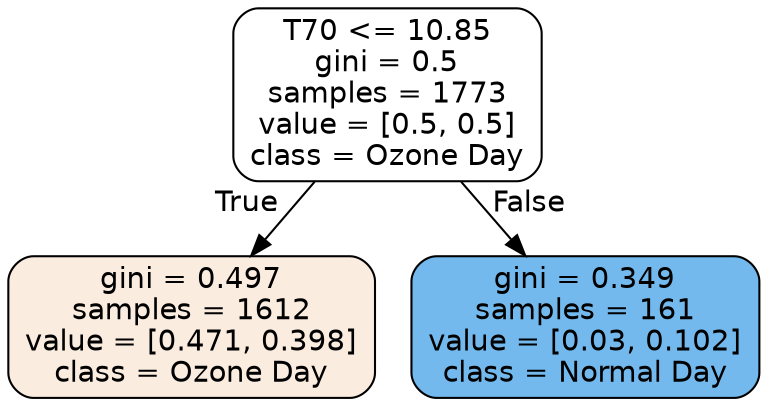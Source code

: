 digraph Tree {
node [shape=box, style="filled, rounded", color="black", fontname=helvetica] ;
edge [fontname=helvetica] ;
0 [label="T70 <= 10.85\ngini = 0.5\nsamples = 1773\nvalue = [0.5, 0.5]\nclass = Ozone Day", fillcolor="#ffffff"] ;
1 [label="gini = 0.497\nsamples = 1612\nvalue = [0.471, 0.398]\nclass = Ozone Day", fillcolor="#fbece0"] ;
0 -> 1 [labeldistance=2.5, labelangle=45, headlabel="True"] ;
2 [label="gini = 0.349\nsamples = 161\nvalue = [0.03, 0.102]\nclass = Normal Day", fillcolor="#73b9ed"] ;
0 -> 2 [labeldistance=2.5, labelangle=-45, headlabel="False"] ;
}